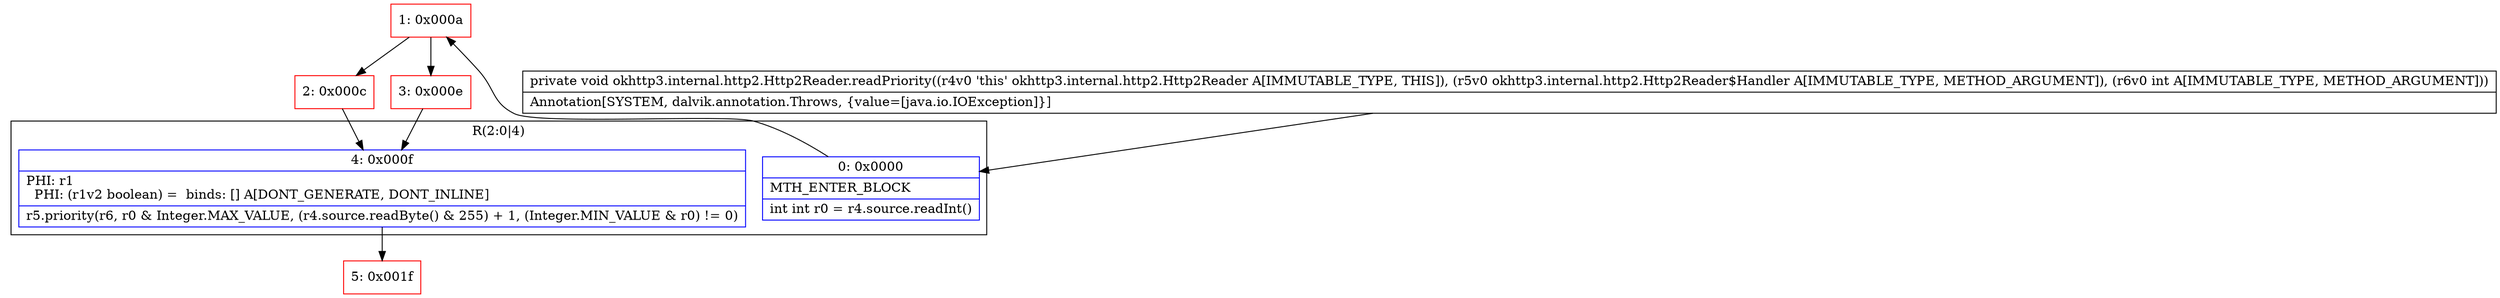 digraph "CFG forokhttp3.internal.http2.Http2Reader.readPriority(Lokhttp3\/internal\/http2\/Http2Reader$Handler;I)V" {
subgraph cluster_Region_2066860344 {
label = "R(2:0|4)";
node [shape=record,color=blue];
Node_0 [shape=record,label="{0\:\ 0x0000|MTH_ENTER_BLOCK\l|int int r0 = r4.source.readInt()\l}"];
Node_4 [shape=record,label="{4\:\ 0x000f|PHI: r1 \l  PHI: (r1v2 boolean) =  binds: [] A[DONT_GENERATE, DONT_INLINE]\l|r5.priority(r6, r0 & Integer.MAX_VALUE, (r4.source.readByte() & 255) + 1, (Integer.MIN_VALUE & r0) != 0)\l}"];
}
Node_1 [shape=record,color=red,label="{1\:\ 0x000a}"];
Node_2 [shape=record,color=red,label="{2\:\ 0x000c}"];
Node_3 [shape=record,color=red,label="{3\:\ 0x000e}"];
Node_5 [shape=record,color=red,label="{5\:\ 0x001f}"];
MethodNode[shape=record,label="{private void okhttp3.internal.http2.Http2Reader.readPriority((r4v0 'this' okhttp3.internal.http2.Http2Reader A[IMMUTABLE_TYPE, THIS]), (r5v0 okhttp3.internal.http2.Http2Reader$Handler A[IMMUTABLE_TYPE, METHOD_ARGUMENT]), (r6v0 int A[IMMUTABLE_TYPE, METHOD_ARGUMENT]))  | Annotation[SYSTEM, dalvik.annotation.Throws, \{value=[java.io.IOException]\}]\l}"];
MethodNode -> Node_0;
Node_0 -> Node_1;
Node_4 -> Node_5;
Node_1 -> Node_2;
Node_1 -> Node_3;
Node_2 -> Node_4;
Node_3 -> Node_4;
}


